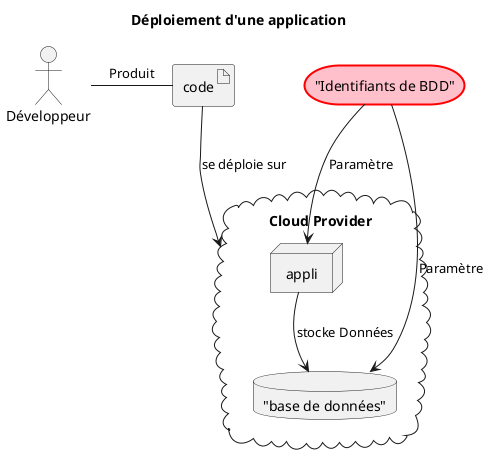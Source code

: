 @startuml
title Déploiement d'une application

actor Développeur
artifact code
storage c #pink;line:red;line.bold;text:black [
"Identifiants de BDD"
]

cloud "Cloud Provider" {
database bdd [
"base de données"
]
node appli

appli -d-> bdd : stocke Données
}


Développeur - code : Produit

code -d-> "Cloud Provider" : se déploie sur
c -d-> bdd : Paramètre
c -d-> appli : Paramètre

@enduml
